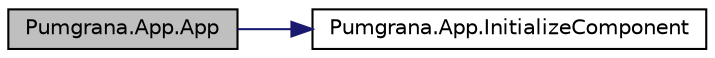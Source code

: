 digraph "Pumgrana.App.App"
{
  edge [fontname="Helvetica",fontsize="10",labelfontname="Helvetica",labelfontsize="10"];
  node [fontname="Helvetica",fontsize="10",shape=record];
  rankdir="LR";
  Node1 [label="Pumgrana.App.App",height=0.2,width=0.4,color="black", fillcolor="grey75", style="filled" fontcolor="black"];
  Node1 -> Node2 [color="midnightblue",fontsize="10",style="solid",fontname="Helvetica"];
  Node2 [label="Pumgrana.App.InitializeComponent",height=0.2,width=0.4,color="black", fillcolor="white", style="filled",URL="$class_pumgrana_1_1_app.html#a87aa7434a1b6fd29f27bd89a0f79a50d",tooltip="InitializeComponent "];
}
